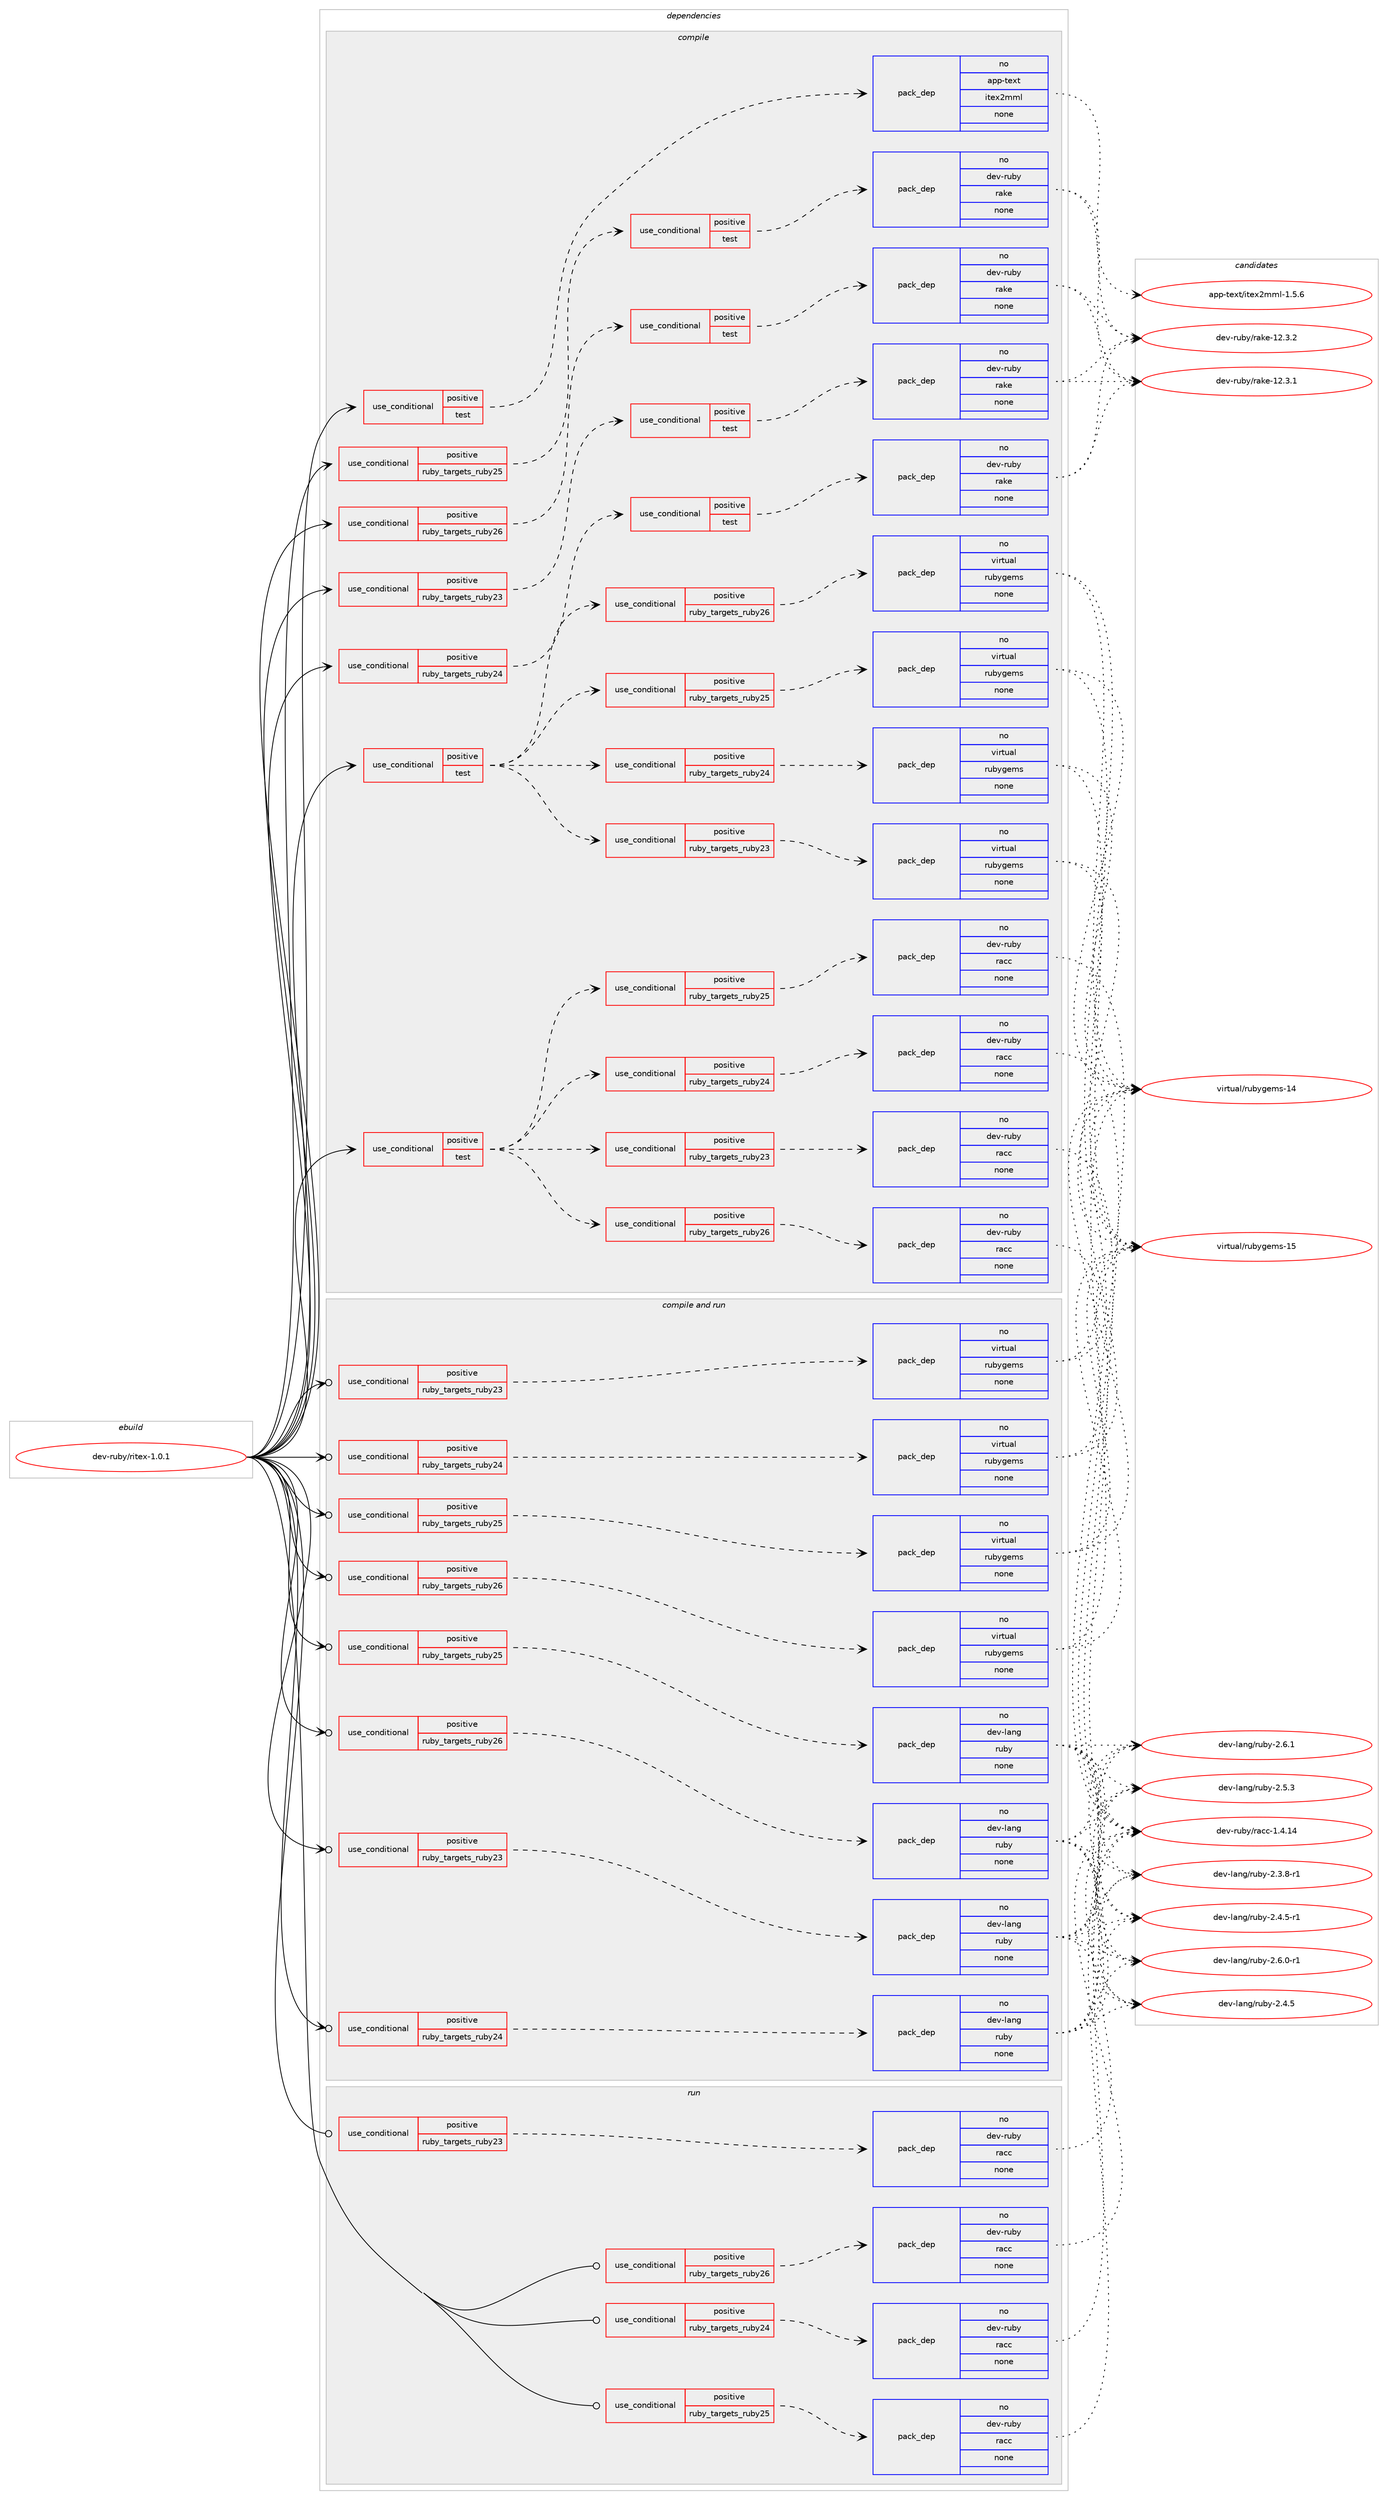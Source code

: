 digraph prolog {

# *************
# Graph options
# *************

newrank=true;
concentrate=true;
compound=true;
graph [rankdir=LR,fontname=Helvetica,fontsize=10,ranksep=1.5];#, ranksep=2.5, nodesep=0.2];
edge  [arrowhead=vee];
node  [fontname=Helvetica,fontsize=10];

# **********
# The ebuild
# **********

subgraph cluster_leftcol {
color=gray;
rank=same;
label=<<i>ebuild</i>>;
id [label="dev-ruby/ritex-1.0.1", color=red, width=4, href="../dev-ruby/ritex-1.0.1.svg"];
}

# ****************
# The dependencies
# ****************

subgraph cluster_midcol {
color=gray;
label=<<i>dependencies</i>>;
subgraph cluster_compile {
fillcolor="#eeeeee";
style=filled;
label=<<i>compile</i>>;
subgraph cond413359 {
dependency1519248 [label=<<TABLE BORDER="0" CELLBORDER="1" CELLSPACING="0" CELLPADDING="4"><TR><TD ROWSPAN="3" CELLPADDING="10">use_conditional</TD></TR><TR><TD>positive</TD></TR><TR><TD>ruby_targets_ruby23</TD></TR></TABLE>>, shape=none, color=red];
subgraph cond413360 {
dependency1519249 [label=<<TABLE BORDER="0" CELLBORDER="1" CELLSPACING="0" CELLPADDING="4"><TR><TD ROWSPAN="3" CELLPADDING="10">use_conditional</TD></TR><TR><TD>positive</TD></TR><TR><TD>test</TD></TR></TABLE>>, shape=none, color=red];
subgraph pack1082383 {
dependency1519250 [label=<<TABLE BORDER="0" CELLBORDER="1" CELLSPACING="0" CELLPADDING="4" WIDTH="220"><TR><TD ROWSPAN="6" CELLPADDING="30">pack_dep</TD></TR><TR><TD WIDTH="110">no</TD></TR><TR><TD>dev-ruby</TD></TR><TR><TD>rake</TD></TR><TR><TD>none</TD></TR><TR><TD></TD></TR></TABLE>>, shape=none, color=blue];
}
dependency1519249:e -> dependency1519250:w [weight=20,style="dashed",arrowhead="vee"];
}
dependency1519248:e -> dependency1519249:w [weight=20,style="dashed",arrowhead="vee"];
}
id:e -> dependency1519248:w [weight=20,style="solid",arrowhead="vee"];
subgraph cond413361 {
dependency1519251 [label=<<TABLE BORDER="0" CELLBORDER="1" CELLSPACING="0" CELLPADDING="4"><TR><TD ROWSPAN="3" CELLPADDING="10">use_conditional</TD></TR><TR><TD>positive</TD></TR><TR><TD>ruby_targets_ruby24</TD></TR></TABLE>>, shape=none, color=red];
subgraph cond413362 {
dependency1519252 [label=<<TABLE BORDER="0" CELLBORDER="1" CELLSPACING="0" CELLPADDING="4"><TR><TD ROWSPAN="3" CELLPADDING="10">use_conditional</TD></TR><TR><TD>positive</TD></TR><TR><TD>test</TD></TR></TABLE>>, shape=none, color=red];
subgraph pack1082384 {
dependency1519253 [label=<<TABLE BORDER="0" CELLBORDER="1" CELLSPACING="0" CELLPADDING="4" WIDTH="220"><TR><TD ROWSPAN="6" CELLPADDING="30">pack_dep</TD></TR><TR><TD WIDTH="110">no</TD></TR><TR><TD>dev-ruby</TD></TR><TR><TD>rake</TD></TR><TR><TD>none</TD></TR><TR><TD></TD></TR></TABLE>>, shape=none, color=blue];
}
dependency1519252:e -> dependency1519253:w [weight=20,style="dashed",arrowhead="vee"];
}
dependency1519251:e -> dependency1519252:w [weight=20,style="dashed",arrowhead="vee"];
}
id:e -> dependency1519251:w [weight=20,style="solid",arrowhead="vee"];
subgraph cond413363 {
dependency1519254 [label=<<TABLE BORDER="0" CELLBORDER="1" CELLSPACING="0" CELLPADDING="4"><TR><TD ROWSPAN="3" CELLPADDING="10">use_conditional</TD></TR><TR><TD>positive</TD></TR><TR><TD>ruby_targets_ruby25</TD></TR></TABLE>>, shape=none, color=red];
subgraph cond413364 {
dependency1519255 [label=<<TABLE BORDER="0" CELLBORDER="1" CELLSPACING="0" CELLPADDING="4"><TR><TD ROWSPAN="3" CELLPADDING="10">use_conditional</TD></TR><TR><TD>positive</TD></TR><TR><TD>test</TD></TR></TABLE>>, shape=none, color=red];
subgraph pack1082385 {
dependency1519256 [label=<<TABLE BORDER="0" CELLBORDER="1" CELLSPACING="0" CELLPADDING="4" WIDTH="220"><TR><TD ROWSPAN="6" CELLPADDING="30">pack_dep</TD></TR><TR><TD WIDTH="110">no</TD></TR><TR><TD>dev-ruby</TD></TR><TR><TD>rake</TD></TR><TR><TD>none</TD></TR><TR><TD></TD></TR></TABLE>>, shape=none, color=blue];
}
dependency1519255:e -> dependency1519256:w [weight=20,style="dashed",arrowhead="vee"];
}
dependency1519254:e -> dependency1519255:w [weight=20,style="dashed",arrowhead="vee"];
}
id:e -> dependency1519254:w [weight=20,style="solid",arrowhead="vee"];
subgraph cond413365 {
dependency1519257 [label=<<TABLE BORDER="0" CELLBORDER="1" CELLSPACING="0" CELLPADDING="4"><TR><TD ROWSPAN="3" CELLPADDING="10">use_conditional</TD></TR><TR><TD>positive</TD></TR><TR><TD>ruby_targets_ruby26</TD></TR></TABLE>>, shape=none, color=red];
subgraph cond413366 {
dependency1519258 [label=<<TABLE BORDER="0" CELLBORDER="1" CELLSPACING="0" CELLPADDING="4"><TR><TD ROWSPAN="3" CELLPADDING="10">use_conditional</TD></TR><TR><TD>positive</TD></TR><TR><TD>test</TD></TR></TABLE>>, shape=none, color=red];
subgraph pack1082386 {
dependency1519259 [label=<<TABLE BORDER="0" CELLBORDER="1" CELLSPACING="0" CELLPADDING="4" WIDTH="220"><TR><TD ROWSPAN="6" CELLPADDING="30">pack_dep</TD></TR><TR><TD WIDTH="110">no</TD></TR><TR><TD>dev-ruby</TD></TR><TR><TD>rake</TD></TR><TR><TD>none</TD></TR><TR><TD></TD></TR></TABLE>>, shape=none, color=blue];
}
dependency1519258:e -> dependency1519259:w [weight=20,style="dashed",arrowhead="vee"];
}
dependency1519257:e -> dependency1519258:w [weight=20,style="dashed",arrowhead="vee"];
}
id:e -> dependency1519257:w [weight=20,style="solid",arrowhead="vee"];
subgraph cond413367 {
dependency1519260 [label=<<TABLE BORDER="0" CELLBORDER="1" CELLSPACING="0" CELLPADDING="4"><TR><TD ROWSPAN="3" CELLPADDING="10">use_conditional</TD></TR><TR><TD>positive</TD></TR><TR><TD>test</TD></TR></TABLE>>, shape=none, color=red];
subgraph cond413368 {
dependency1519261 [label=<<TABLE BORDER="0" CELLBORDER="1" CELLSPACING="0" CELLPADDING="4"><TR><TD ROWSPAN="3" CELLPADDING="10">use_conditional</TD></TR><TR><TD>positive</TD></TR><TR><TD>ruby_targets_ruby23</TD></TR></TABLE>>, shape=none, color=red];
subgraph pack1082387 {
dependency1519262 [label=<<TABLE BORDER="0" CELLBORDER="1" CELLSPACING="0" CELLPADDING="4" WIDTH="220"><TR><TD ROWSPAN="6" CELLPADDING="30">pack_dep</TD></TR><TR><TD WIDTH="110">no</TD></TR><TR><TD>dev-ruby</TD></TR><TR><TD>racc</TD></TR><TR><TD>none</TD></TR><TR><TD></TD></TR></TABLE>>, shape=none, color=blue];
}
dependency1519261:e -> dependency1519262:w [weight=20,style="dashed",arrowhead="vee"];
}
dependency1519260:e -> dependency1519261:w [weight=20,style="dashed",arrowhead="vee"];
subgraph cond413369 {
dependency1519263 [label=<<TABLE BORDER="0" CELLBORDER="1" CELLSPACING="0" CELLPADDING="4"><TR><TD ROWSPAN="3" CELLPADDING="10">use_conditional</TD></TR><TR><TD>positive</TD></TR><TR><TD>ruby_targets_ruby24</TD></TR></TABLE>>, shape=none, color=red];
subgraph pack1082388 {
dependency1519264 [label=<<TABLE BORDER="0" CELLBORDER="1" CELLSPACING="0" CELLPADDING="4" WIDTH="220"><TR><TD ROWSPAN="6" CELLPADDING="30">pack_dep</TD></TR><TR><TD WIDTH="110">no</TD></TR><TR><TD>dev-ruby</TD></TR><TR><TD>racc</TD></TR><TR><TD>none</TD></TR><TR><TD></TD></TR></TABLE>>, shape=none, color=blue];
}
dependency1519263:e -> dependency1519264:w [weight=20,style="dashed",arrowhead="vee"];
}
dependency1519260:e -> dependency1519263:w [weight=20,style="dashed",arrowhead="vee"];
subgraph cond413370 {
dependency1519265 [label=<<TABLE BORDER="0" CELLBORDER="1" CELLSPACING="0" CELLPADDING="4"><TR><TD ROWSPAN="3" CELLPADDING="10">use_conditional</TD></TR><TR><TD>positive</TD></TR><TR><TD>ruby_targets_ruby25</TD></TR></TABLE>>, shape=none, color=red];
subgraph pack1082389 {
dependency1519266 [label=<<TABLE BORDER="0" CELLBORDER="1" CELLSPACING="0" CELLPADDING="4" WIDTH="220"><TR><TD ROWSPAN="6" CELLPADDING="30">pack_dep</TD></TR><TR><TD WIDTH="110">no</TD></TR><TR><TD>dev-ruby</TD></TR><TR><TD>racc</TD></TR><TR><TD>none</TD></TR><TR><TD></TD></TR></TABLE>>, shape=none, color=blue];
}
dependency1519265:e -> dependency1519266:w [weight=20,style="dashed",arrowhead="vee"];
}
dependency1519260:e -> dependency1519265:w [weight=20,style="dashed",arrowhead="vee"];
subgraph cond413371 {
dependency1519267 [label=<<TABLE BORDER="0" CELLBORDER="1" CELLSPACING="0" CELLPADDING="4"><TR><TD ROWSPAN="3" CELLPADDING="10">use_conditional</TD></TR><TR><TD>positive</TD></TR><TR><TD>ruby_targets_ruby26</TD></TR></TABLE>>, shape=none, color=red];
subgraph pack1082390 {
dependency1519268 [label=<<TABLE BORDER="0" CELLBORDER="1" CELLSPACING="0" CELLPADDING="4" WIDTH="220"><TR><TD ROWSPAN="6" CELLPADDING="30">pack_dep</TD></TR><TR><TD WIDTH="110">no</TD></TR><TR><TD>dev-ruby</TD></TR><TR><TD>racc</TD></TR><TR><TD>none</TD></TR><TR><TD></TD></TR></TABLE>>, shape=none, color=blue];
}
dependency1519267:e -> dependency1519268:w [weight=20,style="dashed",arrowhead="vee"];
}
dependency1519260:e -> dependency1519267:w [weight=20,style="dashed",arrowhead="vee"];
}
id:e -> dependency1519260:w [weight=20,style="solid",arrowhead="vee"];
subgraph cond413372 {
dependency1519269 [label=<<TABLE BORDER="0" CELLBORDER="1" CELLSPACING="0" CELLPADDING="4"><TR><TD ROWSPAN="3" CELLPADDING="10">use_conditional</TD></TR><TR><TD>positive</TD></TR><TR><TD>test</TD></TR></TABLE>>, shape=none, color=red];
subgraph cond413373 {
dependency1519270 [label=<<TABLE BORDER="0" CELLBORDER="1" CELLSPACING="0" CELLPADDING="4"><TR><TD ROWSPAN="3" CELLPADDING="10">use_conditional</TD></TR><TR><TD>positive</TD></TR><TR><TD>ruby_targets_ruby23</TD></TR></TABLE>>, shape=none, color=red];
subgraph pack1082391 {
dependency1519271 [label=<<TABLE BORDER="0" CELLBORDER="1" CELLSPACING="0" CELLPADDING="4" WIDTH="220"><TR><TD ROWSPAN="6" CELLPADDING="30">pack_dep</TD></TR><TR><TD WIDTH="110">no</TD></TR><TR><TD>virtual</TD></TR><TR><TD>rubygems</TD></TR><TR><TD>none</TD></TR><TR><TD></TD></TR></TABLE>>, shape=none, color=blue];
}
dependency1519270:e -> dependency1519271:w [weight=20,style="dashed",arrowhead="vee"];
}
dependency1519269:e -> dependency1519270:w [weight=20,style="dashed",arrowhead="vee"];
subgraph cond413374 {
dependency1519272 [label=<<TABLE BORDER="0" CELLBORDER="1" CELLSPACING="0" CELLPADDING="4"><TR><TD ROWSPAN="3" CELLPADDING="10">use_conditional</TD></TR><TR><TD>positive</TD></TR><TR><TD>ruby_targets_ruby24</TD></TR></TABLE>>, shape=none, color=red];
subgraph pack1082392 {
dependency1519273 [label=<<TABLE BORDER="0" CELLBORDER="1" CELLSPACING="0" CELLPADDING="4" WIDTH="220"><TR><TD ROWSPAN="6" CELLPADDING="30">pack_dep</TD></TR><TR><TD WIDTH="110">no</TD></TR><TR><TD>virtual</TD></TR><TR><TD>rubygems</TD></TR><TR><TD>none</TD></TR><TR><TD></TD></TR></TABLE>>, shape=none, color=blue];
}
dependency1519272:e -> dependency1519273:w [weight=20,style="dashed",arrowhead="vee"];
}
dependency1519269:e -> dependency1519272:w [weight=20,style="dashed",arrowhead="vee"];
subgraph cond413375 {
dependency1519274 [label=<<TABLE BORDER="0" CELLBORDER="1" CELLSPACING="0" CELLPADDING="4"><TR><TD ROWSPAN="3" CELLPADDING="10">use_conditional</TD></TR><TR><TD>positive</TD></TR><TR><TD>ruby_targets_ruby25</TD></TR></TABLE>>, shape=none, color=red];
subgraph pack1082393 {
dependency1519275 [label=<<TABLE BORDER="0" CELLBORDER="1" CELLSPACING="0" CELLPADDING="4" WIDTH="220"><TR><TD ROWSPAN="6" CELLPADDING="30">pack_dep</TD></TR><TR><TD WIDTH="110">no</TD></TR><TR><TD>virtual</TD></TR><TR><TD>rubygems</TD></TR><TR><TD>none</TD></TR><TR><TD></TD></TR></TABLE>>, shape=none, color=blue];
}
dependency1519274:e -> dependency1519275:w [weight=20,style="dashed",arrowhead="vee"];
}
dependency1519269:e -> dependency1519274:w [weight=20,style="dashed",arrowhead="vee"];
subgraph cond413376 {
dependency1519276 [label=<<TABLE BORDER="0" CELLBORDER="1" CELLSPACING="0" CELLPADDING="4"><TR><TD ROWSPAN="3" CELLPADDING="10">use_conditional</TD></TR><TR><TD>positive</TD></TR><TR><TD>ruby_targets_ruby26</TD></TR></TABLE>>, shape=none, color=red];
subgraph pack1082394 {
dependency1519277 [label=<<TABLE BORDER="0" CELLBORDER="1" CELLSPACING="0" CELLPADDING="4" WIDTH="220"><TR><TD ROWSPAN="6" CELLPADDING="30">pack_dep</TD></TR><TR><TD WIDTH="110">no</TD></TR><TR><TD>virtual</TD></TR><TR><TD>rubygems</TD></TR><TR><TD>none</TD></TR><TR><TD></TD></TR></TABLE>>, shape=none, color=blue];
}
dependency1519276:e -> dependency1519277:w [weight=20,style="dashed",arrowhead="vee"];
}
dependency1519269:e -> dependency1519276:w [weight=20,style="dashed",arrowhead="vee"];
}
id:e -> dependency1519269:w [weight=20,style="solid",arrowhead="vee"];
subgraph cond413377 {
dependency1519278 [label=<<TABLE BORDER="0" CELLBORDER="1" CELLSPACING="0" CELLPADDING="4"><TR><TD ROWSPAN="3" CELLPADDING="10">use_conditional</TD></TR><TR><TD>positive</TD></TR><TR><TD>test</TD></TR></TABLE>>, shape=none, color=red];
subgraph pack1082395 {
dependency1519279 [label=<<TABLE BORDER="0" CELLBORDER="1" CELLSPACING="0" CELLPADDING="4" WIDTH="220"><TR><TD ROWSPAN="6" CELLPADDING="30">pack_dep</TD></TR><TR><TD WIDTH="110">no</TD></TR><TR><TD>app-text</TD></TR><TR><TD>itex2mml</TD></TR><TR><TD>none</TD></TR><TR><TD></TD></TR></TABLE>>, shape=none, color=blue];
}
dependency1519278:e -> dependency1519279:w [weight=20,style="dashed",arrowhead="vee"];
}
id:e -> dependency1519278:w [weight=20,style="solid",arrowhead="vee"];
}
subgraph cluster_compileandrun {
fillcolor="#eeeeee";
style=filled;
label=<<i>compile and run</i>>;
subgraph cond413378 {
dependency1519280 [label=<<TABLE BORDER="0" CELLBORDER="1" CELLSPACING="0" CELLPADDING="4"><TR><TD ROWSPAN="3" CELLPADDING="10">use_conditional</TD></TR><TR><TD>positive</TD></TR><TR><TD>ruby_targets_ruby23</TD></TR></TABLE>>, shape=none, color=red];
subgraph pack1082396 {
dependency1519281 [label=<<TABLE BORDER="0" CELLBORDER="1" CELLSPACING="0" CELLPADDING="4" WIDTH="220"><TR><TD ROWSPAN="6" CELLPADDING="30">pack_dep</TD></TR><TR><TD WIDTH="110">no</TD></TR><TR><TD>dev-lang</TD></TR><TR><TD>ruby</TD></TR><TR><TD>none</TD></TR><TR><TD></TD></TR></TABLE>>, shape=none, color=blue];
}
dependency1519280:e -> dependency1519281:w [weight=20,style="dashed",arrowhead="vee"];
}
id:e -> dependency1519280:w [weight=20,style="solid",arrowhead="odotvee"];
subgraph cond413379 {
dependency1519282 [label=<<TABLE BORDER="0" CELLBORDER="1" CELLSPACING="0" CELLPADDING="4"><TR><TD ROWSPAN="3" CELLPADDING="10">use_conditional</TD></TR><TR><TD>positive</TD></TR><TR><TD>ruby_targets_ruby23</TD></TR></TABLE>>, shape=none, color=red];
subgraph pack1082397 {
dependency1519283 [label=<<TABLE BORDER="0" CELLBORDER="1" CELLSPACING="0" CELLPADDING="4" WIDTH="220"><TR><TD ROWSPAN="6" CELLPADDING="30">pack_dep</TD></TR><TR><TD WIDTH="110">no</TD></TR><TR><TD>virtual</TD></TR><TR><TD>rubygems</TD></TR><TR><TD>none</TD></TR><TR><TD></TD></TR></TABLE>>, shape=none, color=blue];
}
dependency1519282:e -> dependency1519283:w [weight=20,style="dashed",arrowhead="vee"];
}
id:e -> dependency1519282:w [weight=20,style="solid",arrowhead="odotvee"];
subgraph cond413380 {
dependency1519284 [label=<<TABLE BORDER="0" CELLBORDER="1" CELLSPACING="0" CELLPADDING="4"><TR><TD ROWSPAN="3" CELLPADDING="10">use_conditional</TD></TR><TR><TD>positive</TD></TR><TR><TD>ruby_targets_ruby24</TD></TR></TABLE>>, shape=none, color=red];
subgraph pack1082398 {
dependency1519285 [label=<<TABLE BORDER="0" CELLBORDER="1" CELLSPACING="0" CELLPADDING="4" WIDTH="220"><TR><TD ROWSPAN="6" CELLPADDING="30">pack_dep</TD></TR><TR><TD WIDTH="110">no</TD></TR><TR><TD>dev-lang</TD></TR><TR><TD>ruby</TD></TR><TR><TD>none</TD></TR><TR><TD></TD></TR></TABLE>>, shape=none, color=blue];
}
dependency1519284:e -> dependency1519285:w [weight=20,style="dashed",arrowhead="vee"];
}
id:e -> dependency1519284:w [weight=20,style="solid",arrowhead="odotvee"];
subgraph cond413381 {
dependency1519286 [label=<<TABLE BORDER="0" CELLBORDER="1" CELLSPACING="0" CELLPADDING="4"><TR><TD ROWSPAN="3" CELLPADDING="10">use_conditional</TD></TR><TR><TD>positive</TD></TR><TR><TD>ruby_targets_ruby24</TD></TR></TABLE>>, shape=none, color=red];
subgraph pack1082399 {
dependency1519287 [label=<<TABLE BORDER="0" CELLBORDER="1" CELLSPACING="0" CELLPADDING="4" WIDTH="220"><TR><TD ROWSPAN="6" CELLPADDING="30">pack_dep</TD></TR><TR><TD WIDTH="110">no</TD></TR><TR><TD>virtual</TD></TR><TR><TD>rubygems</TD></TR><TR><TD>none</TD></TR><TR><TD></TD></TR></TABLE>>, shape=none, color=blue];
}
dependency1519286:e -> dependency1519287:w [weight=20,style="dashed",arrowhead="vee"];
}
id:e -> dependency1519286:w [weight=20,style="solid",arrowhead="odotvee"];
subgraph cond413382 {
dependency1519288 [label=<<TABLE BORDER="0" CELLBORDER="1" CELLSPACING="0" CELLPADDING="4"><TR><TD ROWSPAN="3" CELLPADDING="10">use_conditional</TD></TR><TR><TD>positive</TD></TR><TR><TD>ruby_targets_ruby25</TD></TR></TABLE>>, shape=none, color=red];
subgraph pack1082400 {
dependency1519289 [label=<<TABLE BORDER="0" CELLBORDER="1" CELLSPACING="0" CELLPADDING="4" WIDTH="220"><TR><TD ROWSPAN="6" CELLPADDING="30">pack_dep</TD></TR><TR><TD WIDTH="110">no</TD></TR><TR><TD>dev-lang</TD></TR><TR><TD>ruby</TD></TR><TR><TD>none</TD></TR><TR><TD></TD></TR></TABLE>>, shape=none, color=blue];
}
dependency1519288:e -> dependency1519289:w [weight=20,style="dashed",arrowhead="vee"];
}
id:e -> dependency1519288:w [weight=20,style="solid",arrowhead="odotvee"];
subgraph cond413383 {
dependency1519290 [label=<<TABLE BORDER="0" CELLBORDER="1" CELLSPACING="0" CELLPADDING="4"><TR><TD ROWSPAN="3" CELLPADDING="10">use_conditional</TD></TR><TR><TD>positive</TD></TR><TR><TD>ruby_targets_ruby25</TD></TR></TABLE>>, shape=none, color=red];
subgraph pack1082401 {
dependency1519291 [label=<<TABLE BORDER="0" CELLBORDER="1" CELLSPACING="0" CELLPADDING="4" WIDTH="220"><TR><TD ROWSPAN="6" CELLPADDING="30">pack_dep</TD></TR><TR><TD WIDTH="110">no</TD></TR><TR><TD>virtual</TD></TR><TR><TD>rubygems</TD></TR><TR><TD>none</TD></TR><TR><TD></TD></TR></TABLE>>, shape=none, color=blue];
}
dependency1519290:e -> dependency1519291:w [weight=20,style="dashed",arrowhead="vee"];
}
id:e -> dependency1519290:w [weight=20,style="solid",arrowhead="odotvee"];
subgraph cond413384 {
dependency1519292 [label=<<TABLE BORDER="0" CELLBORDER="1" CELLSPACING="0" CELLPADDING="4"><TR><TD ROWSPAN="3" CELLPADDING="10">use_conditional</TD></TR><TR><TD>positive</TD></TR><TR><TD>ruby_targets_ruby26</TD></TR></TABLE>>, shape=none, color=red];
subgraph pack1082402 {
dependency1519293 [label=<<TABLE BORDER="0" CELLBORDER="1" CELLSPACING="0" CELLPADDING="4" WIDTH="220"><TR><TD ROWSPAN="6" CELLPADDING="30">pack_dep</TD></TR><TR><TD WIDTH="110">no</TD></TR><TR><TD>dev-lang</TD></TR><TR><TD>ruby</TD></TR><TR><TD>none</TD></TR><TR><TD></TD></TR></TABLE>>, shape=none, color=blue];
}
dependency1519292:e -> dependency1519293:w [weight=20,style="dashed",arrowhead="vee"];
}
id:e -> dependency1519292:w [weight=20,style="solid",arrowhead="odotvee"];
subgraph cond413385 {
dependency1519294 [label=<<TABLE BORDER="0" CELLBORDER="1" CELLSPACING="0" CELLPADDING="4"><TR><TD ROWSPAN="3" CELLPADDING="10">use_conditional</TD></TR><TR><TD>positive</TD></TR><TR><TD>ruby_targets_ruby26</TD></TR></TABLE>>, shape=none, color=red];
subgraph pack1082403 {
dependency1519295 [label=<<TABLE BORDER="0" CELLBORDER="1" CELLSPACING="0" CELLPADDING="4" WIDTH="220"><TR><TD ROWSPAN="6" CELLPADDING="30">pack_dep</TD></TR><TR><TD WIDTH="110">no</TD></TR><TR><TD>virtual</TD></TR><TR><TD>rubygems</TD></TR><TR><TD>none</TD></TR><TR><TD></TD></TR></TABLE>>, shape=none, color=blue];
}
dependency1519294:e -> dependency1519295:w [weight=20,style="dashed",arrowhead="vee"];
}
id:e -> dependency1519294:w [weight=20,style="solid",arrowhead="odotvee"];
}
subgraph cluster_run {
fillcolor="#eeeeee";
style=filled;
label=<<i>run</i>>;
subgraph cond413386 {
dependency1519296 [label=<<TABLE BORDER="0" CELLBORDER="1" CELLSPACING="0" CELLPADDING="4"><TR><TD ROWSPAN="3" CELLPADDING="10">use_conditional</TD></TR><TR><TD>positive</TD></TR><TR><TD>ruby_targets_ruby23</TD></TR></TABLE>>, shape=none, color=red];
subgraph pack1082404 {
dependency1519297 [label=<<TABLE BORDER="0" CELLBORDER="1" CELLSPACING="0" CELLPADDING="4" WIDTH="220"><TR><TD ROWSPAN="6" CELLPADDING="30">pack_dep</TD></TR><TR><TD WIDTH="110">no</TD></TR><TR><TD>dev-ruby</TD></TR><TR><TD>racc</TD></TR><TR><TD>none</TD></TR><TR><TD></TD></TR></TABLE>>, shape=none, color=blue];
}
dependency1519296:e -> dependency1519297:w [weight=20,style="dashed",arrowhead="vee"];
}
id:e -> dependency1519296:w [weight=20,style="solid",arrowhead="odot"];
subgraph cond413387 {
dependency1519298 [label=<<TABLE BORDER="0" CELLBORDER="1" CELLSPACING="0" CELLPADDING="4"><TR><TD ROWSPAN="3" CELLPADDING="10">use_conditional</TD></TR><TR><TD>positive</TD></TR><TR><TD>ruby_targets_ruby24</TD></TR></TABLE>>, shape=none, color=red];
subgraph pack1082405 {
dependency1519299 [label=<<TABLE BORDER="0" CELLBORDER="1" CELLSPACING="0" CELLPADDING="4" WIDTH="220"><TR><TD ROWSPAN="6" CELLPADDING="30">pack_dep</TD></TR><TR><TD WIDTH="110">no</TD></TR><TR><TD>dev-ruby</TD></TR><TR><TD>racc</TD></TR><TR><TD>none</TD></TR><TR><TD></TD></TR></TABLE>>, shape=none, color=blue];
}
dependency1519298:e -> dependency1519299:w [weight=20,style="dashed",arrowhead="vee"];
}
id:e -> dependency1519298:w [weight=20,style="solid",arrowhead="odot"];
subgraph cond413388 {
dependency1519300 [label=<<TABLE BORDER="0" CELLBORDER="1" CELLSPACING="0" CELLPADDING="4"><TR><TD ROWSPAN="3" CELLPADDING="10">use_conditional</TD></TR><TR><TD>positive</TD></TR><TR><TD>ruby_targets_ruby25</TD></TR></TABLE>>, shape=none, color=red];
subgraph pack1082406 {
dependency1519301 [label=<<TABLE BORDER="0" CELLBORDER="1" CELLSPACING="0" CELLPADDING="4" WIDTH="220"><TR><TD ROWSPAN="6" CELLPADDING="30">pack_dep</TD></TR><TR><TD WIDTH="110">no</TD></TR><TR><TD>dev-ruby</TD></TR><TR><TD>racc</TD></TR><TR><TD>none</TD></TR><TR><TD></TD></TR></TABLE>>, shape=none, color=blue];
}
dependency1519300:e -> dependency1519301:w [weight=20,style="dashed",arrowhead="vee"];
}
id:e -> dependency1519300:w [weight=20,style="solid",arrowhead="odot"];
subgraph cond413389 {
dependency1519302 [label=<<TABLE BORDER="0" CELLBORDER="1" CELLSPACING="0" CELLPADDING="4"><TR><TD ROWSPAN="3" CELLPADDING="10">use_conditional</TD></TR><TR><TD>positive</TD></TR><TR><TD>ruby_targets_ruby26</TD></TR></TABLE>>, shape=none, color=red];
subgraph pack1082407 {
dependency1519303 [label=<<TABLE BORDER="0" CELLBORDER="1" CELLSPACING="0" CELLPADDING="4" WIDTH="220"><TR><TD ROWSPAN="6" CELLPADDING="30">pack_dep</TD></TR><TR><TD WIDTH="110">no</TD></TR><TR><TD>dev-ruby</TD></TR><TR><TD>racc</TD></TR><TR><TD>none</TD></TR><TR><TD></TD></TR></TABLE>>, shape=none, color=blue];
}
dependency1519302:e -> dependency1519303:w [weight=20,style="dashed",arrowhead="vee"];
}
id:e -> dependency1519302:w [weight=20,style="solid",arrowhead="odot"];
}
}

# **************
# The candidates
# **************

subgraph cluster_choices {
rank=same;
color=gray;
label=<<i>candidates</i>>;

subgraph choice1082383 {
color=black;
nodesep=1;
choice1001011184511411798121471149710710145495046514649 [label="dev-ruby/rake-12.3.1", color=red, width=4,href="../dev-ruby/rake-12.3.1.svg"];
choice1001011184511411798121471149710710145495046514650 [label="dev-ruby/rake-12.3.2", color=red, width=4,href="../dev-ruby/rake-12.3.2.svg"];
dependency1519250:e -> choice1001011184511411798121471149710710145495046514649:w [style=dotted,weight="100"];
dependency1519250:e -> choice1001011184511411798121471149710710145495046514650:w [style=dotted,weight="100"];
}
subgraph choice1082384 {
color=black;
nodesep=1;
choice1001011184511411798121471149710710145495046514649 [label="dev-ruby/rake-12.3.1", color=red, width=4,href="../dev-ruby/rake-12.3.1.svg"];
choice1001011184511411798121471149710710145495046514650 [label="dev-ruby/rake-12.3.2", color=red, width=4,href="../dev-ruby/rake-12.3.2.svg"];
dependency1519253:e -> choice1001011184511411798121471149710710145495046514649:w [style=dotted,weight="100"];
dependency1519253:e -> choice1001011184511411798121471149710710145495046514650:w [style=dotted,weight="100"];
}
subgraph choice1082385 {
color=black;
nodesep=1;
choice1001011184511411798121471149710710145495046514649 [label="dev-ruby/rake-12.3.1", color=red, width=4,href="../dev-ruby/rake-12.3.1.svg"];
choice1001011184511411798121471149710710145495046514650 [label="dev-ruby/rake-12.3.2", color=red, width=4,href="../dev-ruby/rake-12.3.2.svg"];
dependency1519256:e -> choice1001011184511411798121471149710710145495046514649:w [style=dotted,weight="100"];
dependency1519256:e -> choice1001011184511411798121471149710710145495046514650:w [style=dotted,weight="100"];
}
subgraph choice1082386 {
color=black;
nodesep=1;
choice1001011184511411798121471149710710145495046514649 [label="dev-ruby/rake-12.3.1", color=red, width=4,href="../dev-ruby/rake-12.3.1.svg"];
choice1001011184511411798121471149710710145495046514650 [label="dev-ruby/rake-12.3.2", color=red, width=4,href="../dev-ruby/rake-12.3.2.svg"];
dependency1519259:e -> choice1001011184511411798121471149710710145495046514649:w [style=dotted,weight="100"];
dependency1519259:e -> choice1001011184511411798121471149710710145495046514650:w [style=dotted,weight="100"];
}
subgraph choice1082387 {
color=black;
nodesep=1;
choice10010111845114117981214711497999945494652464952 [label="dev-ruby/racc-1.4.14", color=red, width=4,href="../dev-ruby/racc-1.4.14.svg"];
dependency1519262:e -> choice10010111845114117981214711497999945494652464952:w [style=dotted,weight="100"];
}
subgraph choice1082388 {
color=black;
nodesep=1;
choice10010111845114117981214711497999945494652464952 [label="dev-ruby/racc-1.4.14", color=red, width=4,href="../dev-ruby/racc-1.4.14.svg"];
dependency1519264:e -> choice10010111845114117981214711497999945494652464952:w [style=dotted,weight="100"];
}
subgraph choice1082389 {
color=black;
nodesep=1;
choice10010111845114117981214711497999945494652464952 [label="dev-ruby/racc-1.4.14", color=red, width=4,href="../dev-ruby/racc-1.4.14.svg"];
dependency1519266:e -> choice10010111845114117981214711497999945494652464952:w [style=dotted,weight="100"];
}
subgraph choice1082390 {
color=black;
nodesep=1;
choice10010111845114117981214711497999945494652464952 [label="dev-ruby/racc-1.4.14", color=red, width=4,href="../dev-ruby/racc-1.4.14.svg"];
dependency1519268:e -> choice10010111845114117981214711497999945494652464952:w [style=dotted,weight="100"];
}
subgraph choice1082391 {
color=black;
nodesep=1;
choice118105114116117971084711411798121103101109115454952 [label="virtual/rubygems-14", color=red, width=4,href="../virtual/rubygems-14.svg"];
choice118105114116117971084711411798121103101109115454953 [label="virtual/rubygems-15", color=red, width=4,href="../virtual/rubygems-15.svg"];
dependency1519271:e -> choice118105114116117971084711411798121103101109115454952:w [style=dotted,weight="100"];
dependency1519271:e -> choice118105114116117971084711411798121103101109115454953:w [style=dotted,weight="100"];
}
subgraph choice1082392 {
color=black;
nodesep=1;
choice118105114116117971084711411798121103101109115454952 [label="virtual/rubygems-14", color=red, width=4,href="../virtual/rubygems-14.svg"];
choice118105114116117971084711411798121103101109115454953 [label="virtual/rubygems-15", color=red, width=4,href="../virtual/rubygems-15.svg"];
dependency1519273:e -> choice118105114116117971084711411798121103101109115454952:w [style=dotted,weight="100"];
dependency1519273:e -> choice118105114116117971084711411798121103101109115454953:w [style=dotted,weight="100"];
}
subgraph choice1082393 {
color=black;
nodesep=1;
choice118105114116117971084711411798121103101109115454952 [label="virtual/rubygems-14", color=red, width=4,href="../virtual/rubygems-14.svg"];
choice118105114116117971084711411798121103101109115454953 [label="virtual/rubygems-15", color=red, width=4,href="../virtual/rubygems-15.svg"];
dependency1519275:e -> choice118105114116117971084711411798121103101109115454952:w [style=dotted,weight="100"];
dependency1519275:e -> choice118105114116117971084711411798121103101109115454953:w [style=dotted,weight="100"];
}
subgraph choice1082394 {
color=black;
nodesep=1;
choice118105114116117971084711411798121103101109115454952 [label="virtual/rubygems-14", color=red, width=4,href="../virtual/rubygems-14.svg"];
choice118105114116117971084711411798121103101109115454953 [label="virtual/rubygems-15", color=red, width=4,href="../virtual/rubygems-15.svg"];
dependency1519277:e -> choice118105114116117971084711411798121103101109115454952:w [style=dotted,weight="100"];
dependency1519277:e -> choice118105114116117971084711411798121103101109115454953:w [style=dotted,weight="100"];
}
subgraph choice1082395 {
color=black;
nodesep=1;
choice97112112451161011201164710511610112050109109108454946534654 [label="app-text/itex2mml-1.5.6", color=red, width=4,href="../app-text/itex2mml-1.5.6.svg"];
dependency1519279:e -> choice97112112451161011201164710511610112050109109108454946534654:w [style=dotted,weight="100"];
}
subgraph choice1082396 {
color=black;
nodesep=1;
choice100101118451089711010347114117981214550465146564511449 [label="dev-lang/ruby-2.3.8-r1", color=red, width=4,href="../dev-lang/ruby-2.3.8-r1.svg"];
choice10010111845108971101034711411798121455046524653 [label="dev-lang/ruby-2.4.5", color=red, width=4,href="../dev-lang/ruby-2.4.5.svg"];
choice100101118451089711010347114117981214550465246534511449 [label="dev-lang/ruby-2.4.5-r1", color=red, width=4,href="../dev-lang/ruby-2.4.5-r1.svg"];
choice10010111845108971101034711411798121455046534651 [label="dev-lang/ruby-2.5.3", color=red, width=4,href="../dev-lang/ruby-2.5.3.svg"];
choice100101118451089711010347114117981214550465446484511449 [label="dev-lang/ruby-2.6.0-r1", color=red, width=4,href="../dev-lang/ruby-2.6.0-r1.svg"];
choice10010111845108971101034711411798121455046544649 [label="dev-lang/ruby-2.6.1", color=red, width=4,href="../dev-lang/ruby-2.6.1.svg"];
dependency1519281:e -> choice100101118451089711010347114117981214550465146564511449:w [style=dotted,weight="100"];
dependency1519281:e -> choice10010111845108971101034711411798121455046524653:w [style=dotted,weight="100"];
dependency1519281:e -> choice100101118451089711010347114117981214550465246534511449:w [style=dotted,weight="100"];
dependency1519281:e -> choice10010111845108971101034711411798121455046534651:w [style=dotted,weight="100"];
dependency1519281:e -> choice100101118451089711010347114117981214550465446484511449:w [style=dotted,weight="100"];
dependency1519281:e -> choice10010111845108971101034711411798121455046544649:w [style=dotted,weight="100"];
}
subgraph choice1082397 {
color=black;
nodesep=1;
choice118105114116117971084711411798121103101109115454952 [label="virtual/rubygems-14", color=red, width=4,href="../virtual/rubygems-14.svg"];
choice118105114116117971084711411798121103101109115454953 [label="virtual/rubygems-15", color=red, width=4,href="../virtual/rubygems-15.svg"];
dependency1519283:e -> choice118105114116117971084711411798121103101109115454952:w [style=dotted,weight="100"];
dependency1519283:e -> choice118105114116117971084711411798121103101109115454953:w [style=dotted,weight="100"];
}
subgraph choice1082398 {
color=black;
nodesep=1;
choice100101118451089711010347114117981214550465146564511449 [label="dev-lang/ruby-2.3.8-r1", color=red, width=4,href="../dev-lang/ruby-2.3.8-r1.svg"];
choice10010111845108971101034711411798121455046524653 [label="dev-lang/ruby-2.4.5", color=red, width=4,href="../dev-lang/ruby-2.4.5.svg"];
choice100101118451089711010347114117981214550465246534511449 [label="dev-lang/ruby-2.4.5-r1", color=red, width=4,href="../dev-lang/ruby-2.4.5-r1.svg"];
choice10010111845108971101034711411798121455046534651 [label="dev-lang/ruby-2.5.3", color=red, width=4,href="../dev-lang/ruby-2.5.3.svg"];
choice100101118451089711010347114117981214550465446484511449 [label="dev-lang/ruby-2.6.0-r1", color=red, width=4,href="../dev-lang/ruby-2.6.0-r1.svg"];
choice10010111845108971101034711411798121455046544649 [label="dev-lang/ruby-2.6.1", color=red, width=4,href="../dev-lang/ruby-2.6.1.svg"];
dependency1519285:e -> choice100101118451089711010347114117981214550465146564511449:w [style=dotted,weight="100"];
dependency1519285:e -> choice10010111845108971101034711411798121455046524653:w [style=dotted,weight="100"];
dependency1519285:e -> choice100101118451089711010347114117981214550465246534511449:w [style=dotted,weight="100"];
dependency1519285:e -> choice10010111845108971101034711411798121455046534651:w [style=dotted,weight="100"];
dependency1519285:e -> choice100101118451089711010347114117981214550465446484511449:w [style=dotted,weight="100"];
dependency1519285:e -> choice10010111845108971101034711411798121455046544649:w [style=dotted,weight="100"];
}
subgraph choice1082399 {
color=black;
nodesep=1;
choice118105114116117971084711411798121103101109115454952 [label="virtual/rubygems-14", color=red, width=4,href="../virtual/rubygems-14.svg"];
choice118105114116117971084711411798121103101109115454953 [label="virtual/rubygems-15", color=red, width=4,href="../virtual/rubygems-15.svg"];
dependency1519287:e -> choice118105114116117971084711411798121103101109115454952:w [style=dotted,weight="100"];
dependency1519287:e -> choice118105114116117971084711411798121103101109115454953:w [style=dotted,weight="100"];
}
subgraph choice1082400 {
color=black;
nodesep=1;
choice100101118451089711010347114117981214550465146564511449 [label="dev-lang/ruby-2.3.8-r1", color=red, width=4,href="../dev-lang/ruby-2.3.8-r1.svg"];
choice10010111845108971101034711411798121455046524653 [label="dev-lang/ruby-2.4.5", color=red, width=4,href="../dev-lang/ruby-2.4.5.svg"];
choice100101118451089711010347114117981214550465246534511449 [label="dev-lang/ruby-2.4.5-r1", color=red, width=4,href="../dev-lang/ruby-2.4.5-r1.svg"];
choice10010111845108971101034711411798121455046534651 [label="dev-lang/ruby-2.5.3", color=red, width=4,href="../dev-lang/ruby-2.5.3.svg"];
choice100101118451089711010347114117981214550465446484511449 [label="dev-lang/ruby-2.6.0-r1", color=red, width=4,href="../dev-lang/ruby-2.6.0-r1.svg"];
choice10010111845108971101034711411798121455046544649 [label="dev-lang/ruby-2.6.1", color=red, width=4,href="../dev-lang/ruby-2.6.1.svg"];
dependency1519289:e -> choice100101118451089711010347114117981214550465146564511449:w [style=dotted,weight="100"];
dependency1519289:e -> choice10010111845108971101034711411798121455046524653:w [style=dotted,weight="100"];
dependency1519289:e -> choice100101118451089711010347114117981214550465246534511449:w [style=dotted,weight="100"];
dependency1519289:e -> choice10010111845108971101034711411798121455046534651:w [style=dotted,weight="100"];
dependency1519289:e -> choice100101118451089711010347114117981214550465446484511449:w [style=dotted,weight="100"];
dependency1519289:e -> choice10010111845108971101034711411798121455046544649:w [style=dotted,weight="100"];
}
subgraph choice1082401 {
color=black;
nodesep=1;
choice118105114116117971084711411798121103101109115454952 [label="virtual/rubygems-14", color=red, width=4,href="../virtual/rubygems-14.svg"];
choice118105114116117971084711411798121103101109115454953 [label="virtual/rubygems-15", color=red, width=4,href="../virtual/rubygems-15.svg"];
dependency1519291:e -> choice118105114116117971084711411798121103101109115454952:w [style=dotted,weight="100"];
dependency1519291:e -> choice118105114116117971084711411798121103101109115454953:w [style=dotted,weight="100"];
}
subgraph choice1082402 {
color=black;
nodesep=1;
choice100101118451089711010347114117981214550465146564511449 [label="dev-lang/ruby-2.3.8-r1", color=red, width=4,href="../dev-lang/ruby-2.3.8-r1.svg"];
choice10010111845108971101034711411798121455046524653 [label="dev-lang/ruby-2.4.5", color=red, width=4,href="../dev-lang/ruby-2.4.5.svg"];
choice100101118451089711010347114117981214550465246534511449 [label="dev-lang/ruby-2.4.5-r1", color=red, width=4,href="../dev-lang/ruby-2.4.5-r1.svg"];
choice10010111845108971101034711411798121455046534651 [label="dev-lang/ruby-2.5.3", color=red, width=4,href="../dev-lang/ruby-2.5.3.svg"];
choice100101118451089711010347114117981214550465446484511449 [label="dev-lang/ruby-2.6.0-r1", color=red, width=4,href="../dev-lang/ruby-2.6.0-r1.svg"];
choice10010111845108971101034711411798121455046544649 [label="dev-lang/ruby-2.6.1", color=red, width=4,href="../dev-lang/ruby-2.6.1.svg"];
dependency1519293:e -> choice100101118451089711010347114117981214550465146564511449:w [style=dotted,weight="100"];
dependency1519293:e -> choice10010111845108971101034711411798121455046524653:w [style=dotted,weight="100"];
dependency1519293:e -> choice100101118451089711010347114117981214550465246534511449:w [style=dotted,weight="100"];
dependency1519293:e -> choice10010111845108971101034711411798121455046534651:w [style=dotted,weight="100"];
dependency1519293:e -> choice100101118451089711010347114117981214550465446484511449:w [style=dotted,weight="100"];
dependency1519293:e -> choice10010111845108971101034711411798121455046544649:w [style=dotted,weight="100"];
}
subgraph choice1082403 {
color=black;
nodesep=1;
choice118105114116117971084711411798121103101109115454952 [label="virtual/rubygems-14", color=red, width=4,href="../virtual/rubygems-14.svg"];
choice118105114116117971084711411798121103101109115454953 [label="virtual/rubygems-15", color=red, width=4,href="../virtual/rubygems-15.svg"];
dependency1519295:e -> choice118105114116117971084711411798121103101109115454952:w [style=dotted,weight="100"];
dependency1519295:e -> choice118105114116117971084711411798121103101109115454953:w [style=dotted,weight="100"];
}
subgraph choice1082404 {
color=black;
nodesep=1;
choice10010111845114117981214711497999945494652464952 [label="dev-ruby/racc-1.4.14", color=red, width=4,href="../dev-ruby/racc-1.4.14.svg"];
dependency1519297:e -> choice10010111845114117981214711497999945494652464952:w [style=dotted,weight="100"];
}
subgraph choice1082405 {
color=black;
nodesep=1;
choice10010111845114117981214711497999945494652464952 [label="dev-ruby/racc-1.4.14", color=red, width=4,href="../dev-ruby/racc-1.4.14.svg"];
dependency1519299:e -> choice10010111845114117981214711497999945494652464952:w [style=dotted,weight="100"];
}
subgraph choice1082406 {
color=black;
nodesep=1;
choice10010111845114117981214711497999945494652464952 [label="dev-ruby/racc-1.4.14", color=red, width=4,href="../dev-ruby/racc-1.4.14.svg"];
dependency1519301:e -> choice10010111845114117981214711497999945494652464952:w [style=dotted,weight="100"];
}
subgraph choice1082407 {
color=black;
nodesep=1;
choice10010111845114117981214711497999945494652464952 [label="dev-ruby/racc-1.4.14", color=red, width=4,href="../dev-ruby/racc-1.4.14.svg"];
dependency1519303:e -> choice10010111845114117981214711497999945494652464952:w [style=dotted,weight="100"];
}
}

}
